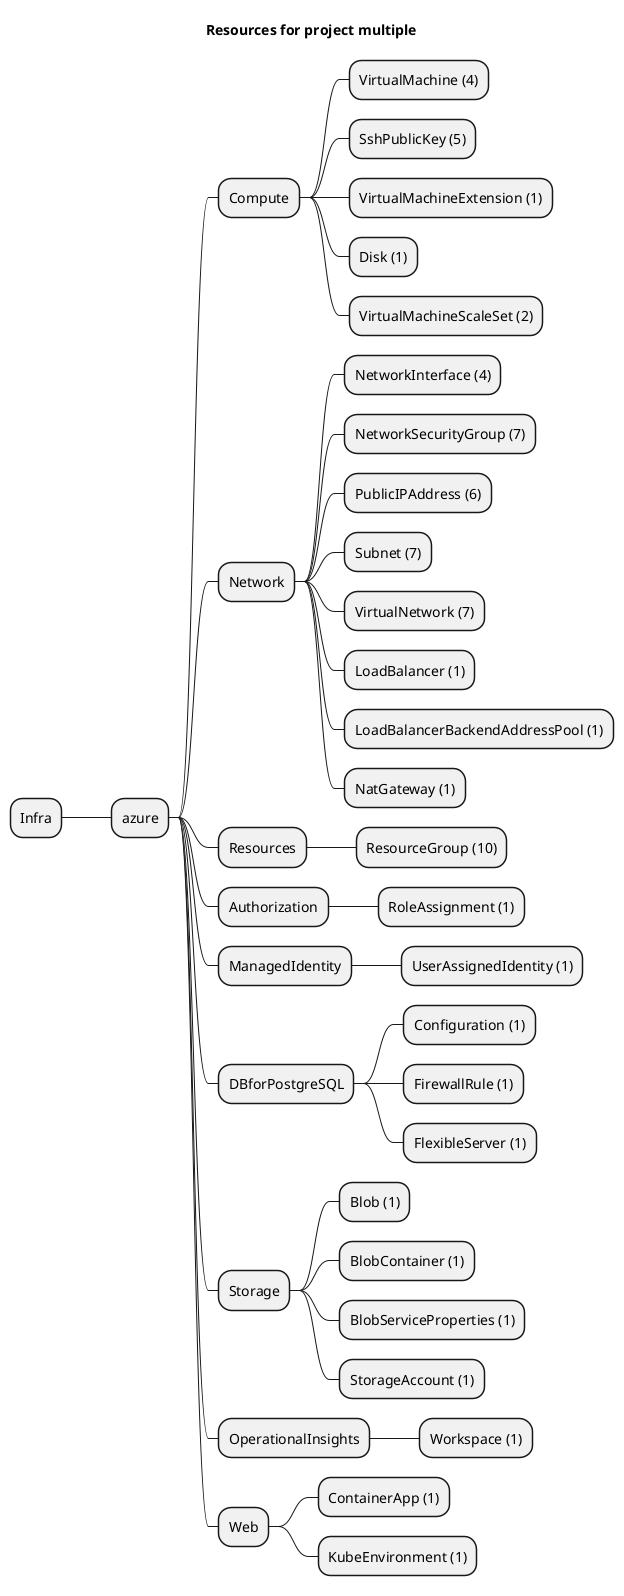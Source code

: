@startmindmap
title Resources for project multiple
skinparam monochrome true
+ Infra
++ azure
+++ Compute
++++ VirtualMachine (4)
++++ SshPublicKey (5)
++++ VirtualMachineExtension (1)
++++ Disk (1)
++++ VirtualMachineScaleSet (2)
+++ Network
++++ NetworkInterface (4)
++++ NetworkSecurityGroup (7)
++++ PublicIPAddress (6)
++++ Subnet (7)
++++ VirtualNetwork (7)
++++ LoadBalancer (1)
++++ LoadBalancerBackendAddressPool (1)
++++ NatGateway (1)
+++ Resources
++++ ResourceGroup (10)
+++ Authorization
++++ RoleAssignment (1)
+++ ManagedIdentity
++++ UserAssignedIdentity (1)
+++ DBforPostgreSQL
++++ Configuration (1)
++++ FirewallRule (1)
++++ FlexibleServer (1)
+++ Storage
++++ Blob (1)
++++ BlobContainer (1)
++++ BlobServiceProperties (1)
++++ StorageAccount (1)
+++ OperationalInsights
++++ Workspace (1)
+++ Web
++++ ContainerApp (1)
++++ KubeEnvironment (1)
@endmindmap